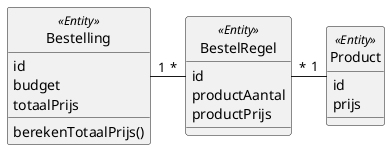 @startuml
hide circle

class Bestelling <<Entity>> {
    id
    budget
    totaalPrijs
    berekenTotaalPrijs()
}

class BestelRegel <<Entity>> {
    id
    productAantal
    productPrijs
}

class Product <<Entity>> {
    id
    prijs
}

Bestelling "1" -r- "*" BestelRegel
BestelRegel "*" -r- "1" Product

@enduml